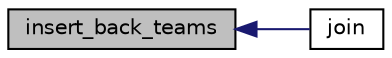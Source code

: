 digraph "insert_back_teams"
{
  edge [fontname="Helvetica",fontsize="10",labelfontname="Helvetica",labelfontsize="10"];
  node [fontname="Helvetica",fontsize="10",shape=record];
  rankdir="LR";
  Node231 [label="insert_back_teams",height=0.2,width=0.4,color="black", fillcolor="grey75", style="filled", fontcolor="black"];
  Node231 -> Node232 [dir="back",color="midnightblue",fontsize="10",style="solid",fontname="Helvetica"];
  Node232 [label="join",height=0.2,width=0.4,color="black", fillcolor="white", style="filled",URL="$server_8h.html#a4477b4240ca31860ac231bee92c92c63"];
}
